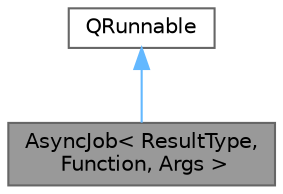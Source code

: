 digraph "AsyncJob&lt; ResultType, Function, Args &gt;"
{
 // LATEX_PDF_SIZE
  bgcolor="transparent";
  edge [fontname=Helvetica,fontsize=10,labelfontname=Helvetica,labelfontsize=10];
  node [fontname=Helvetica,fontsize=10,shape=box,height=0.2,width=0.4];
  Node1 [id="Node000001",label="AsyncJob\< ResultType,\l Function, Args \>",height=0.2,width=0.4,color="gray40", fillcolor="grey60", style="filled", fontcolor="black",tooltip="异步任务类。"];
  Node2 -> Node1 [id="edge1_Node000001_Node000002",dir="back",color="steelblue1",style="solid",tooltip=" "];
  Node2 [id="Node000002",label="QRunnable",height=0.2,width=0.4,color="gray40", fillcolor="white", style="filled",tooltip=" "];
}
